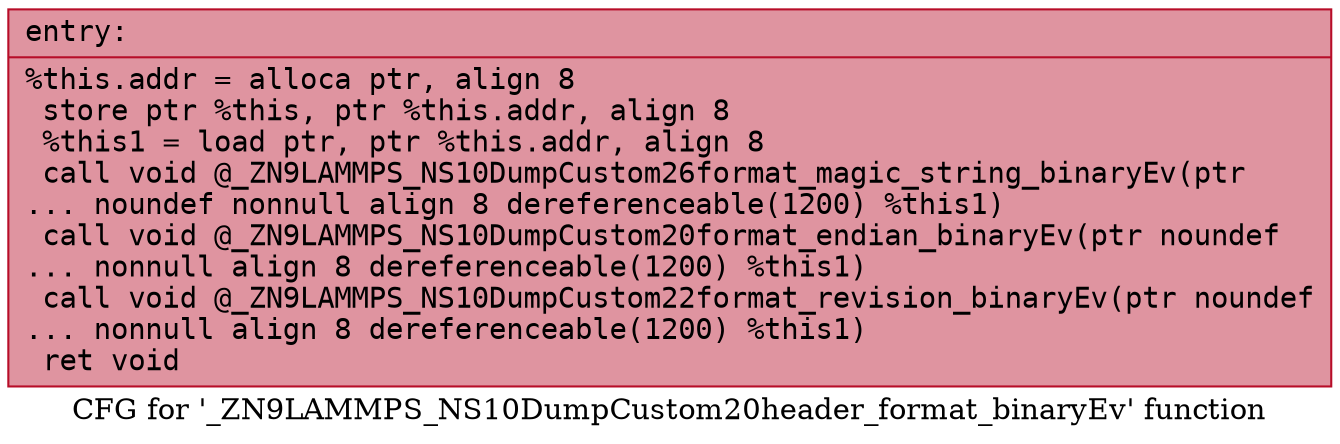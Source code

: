 digraph "CFG for '_ZN9LAMMPS_NS10DumpCustom20header_format_binaryEv' function" {
	label="CFG for '_ZN9LAMMPS_NS10DumpCustom20header_format_binaryEv' function";

	Node0x55d03a7538b0 [shape=record,color="#b70d28ff", style=filled, fillcolor="#b70d2870" fontname="Courier",label="{entry:\l|  %this.addr = alloca ptr, align 8\l  store ptr %this, ptr %this.addr, align 8\l  %this1 = load ptr, ptr %this.addr, align 8\l  call void @_ZN9LAMMPS_NS10DumpCustom26format_magic_string_binaryEv(ptr\l... noundef nonnull align 8 dereferenceable(1200) %this1)\l  call void @_ZN9LAMMPS_NS10DumpCustom20format_endian_binaryEv(ptr noundef\l... nonnull align 8 dereferenceable(1200) %this1)\l  call void @_ZN9LAMMPS_NS10DumpCustom22format_revision_binaryEv(ptr noundef\l... nonnull align 8 dereferenceable(1200) %this1)\l  ret void\l}"];
}
